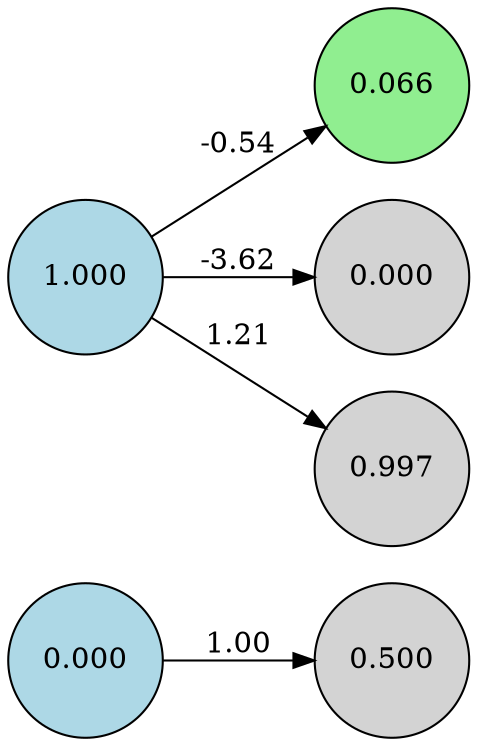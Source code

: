 digraph neat {
  rankdir=LR;
  node [shape=circle];
  node0 [label="0.000", style=filled, fillcolor=lightblue];
  node1 [label="1.000", style=filled, fillcolor=lightblue];
  node61 [label="0.066", style=filled, fillcolor=lightgreen];
  node179 [label="0.000", style=filled, fillcolor=lightgray];
  node194 [label="0.997", style=filled, fillcolor=lightgray];
  node239 [label="0.500", style=filled, fillcolor=lightgray];
  node1 -> node61 [label="-0.54"];
  node1 -> node179 [label="-3.62"];
  node0 -> node239 [label="1.00"];
  node1 -> node194 [label="1.21"];
}
